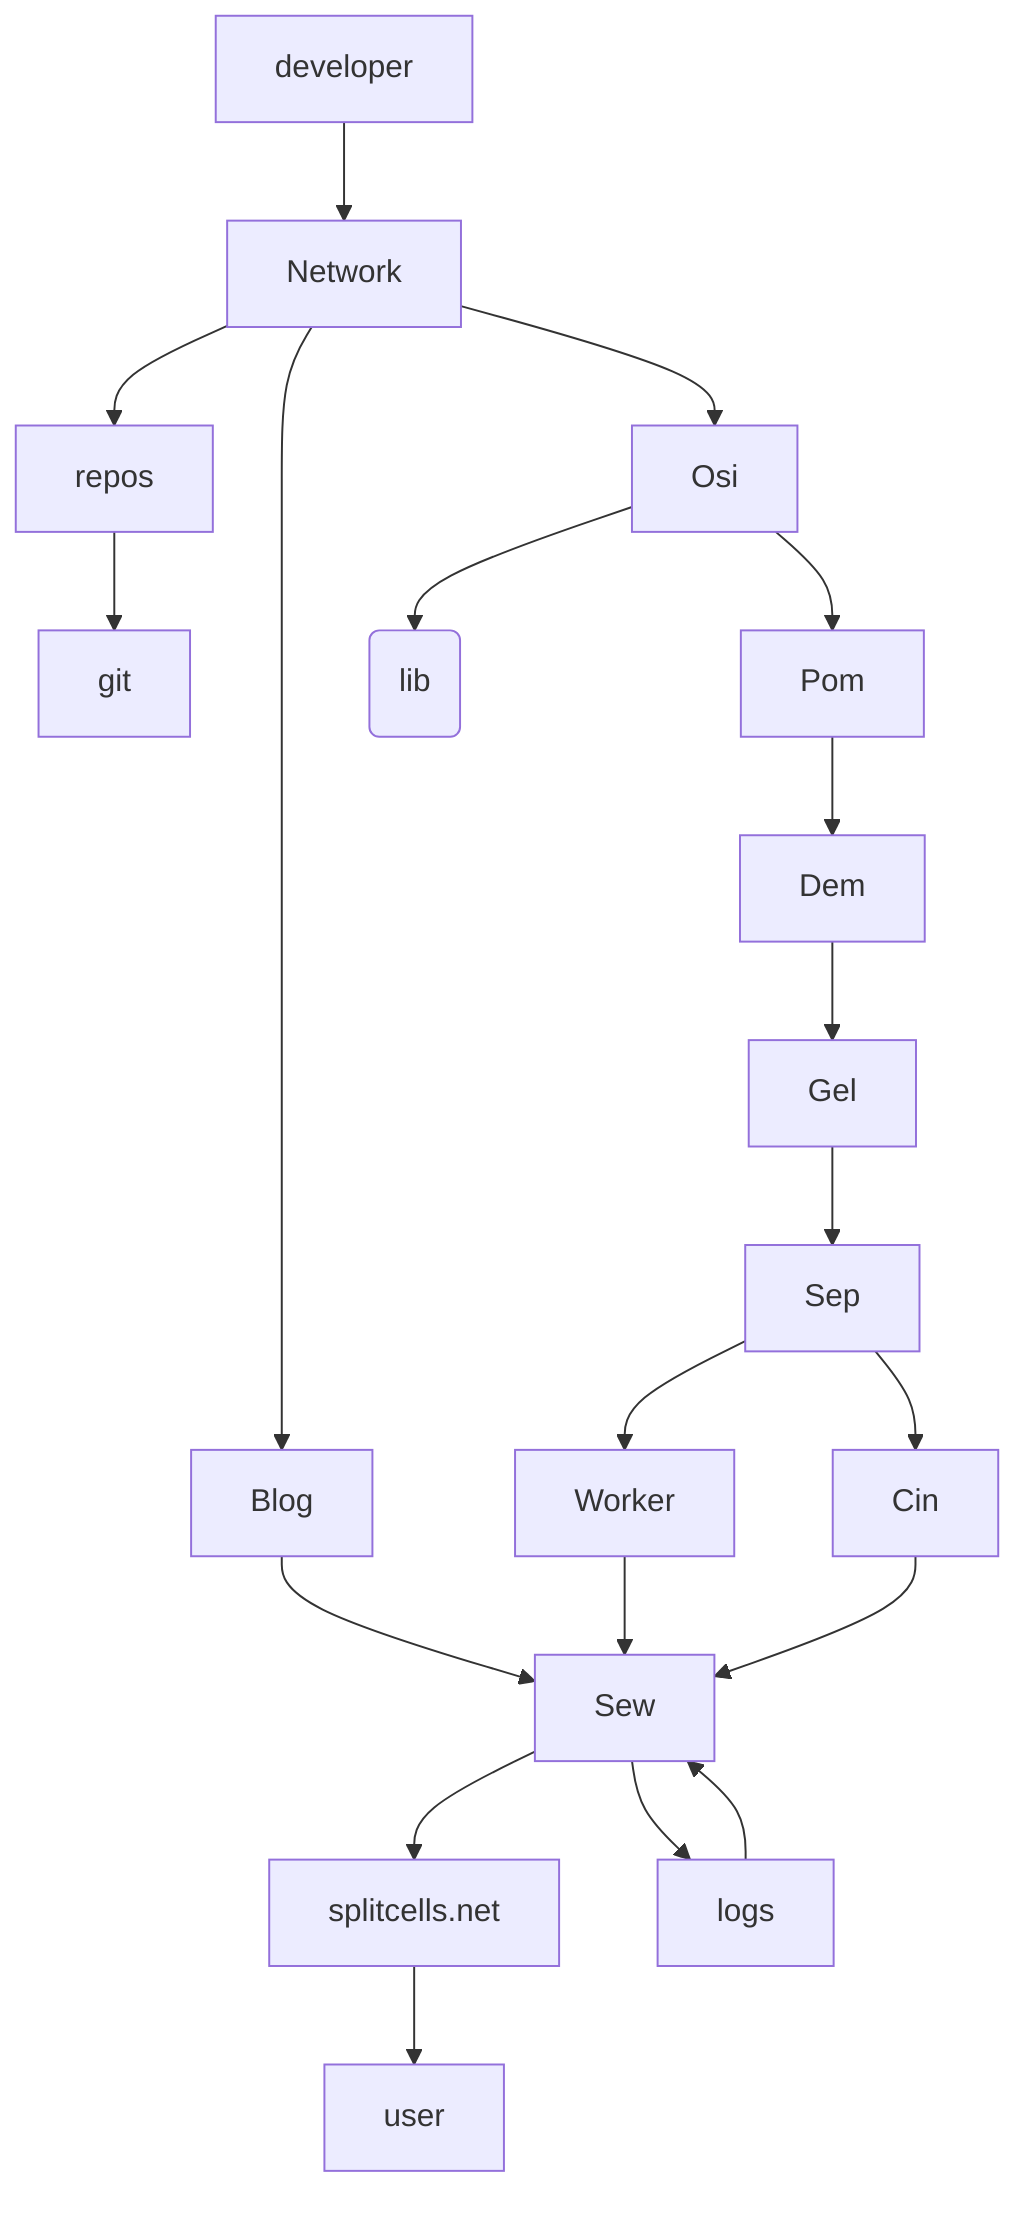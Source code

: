 graph TD
    developer --> Network
    Network --> repos
    repos --> git
    Network --> Osi
    Network --> Blog
    Blog --> Sew
    Osi --> Pom
    Osi --> OsiLib(lib)
    Pom --> Dem
    Dem --> Gel
    Gel --> Sep
    Sep --> Worker
    Worker --> Sew
    Sep --> Cin
    Cin --> Sew
    Sew --> splitcells.net
    Sew --> logs
    logs --> Sew
    splitcells.net --> user